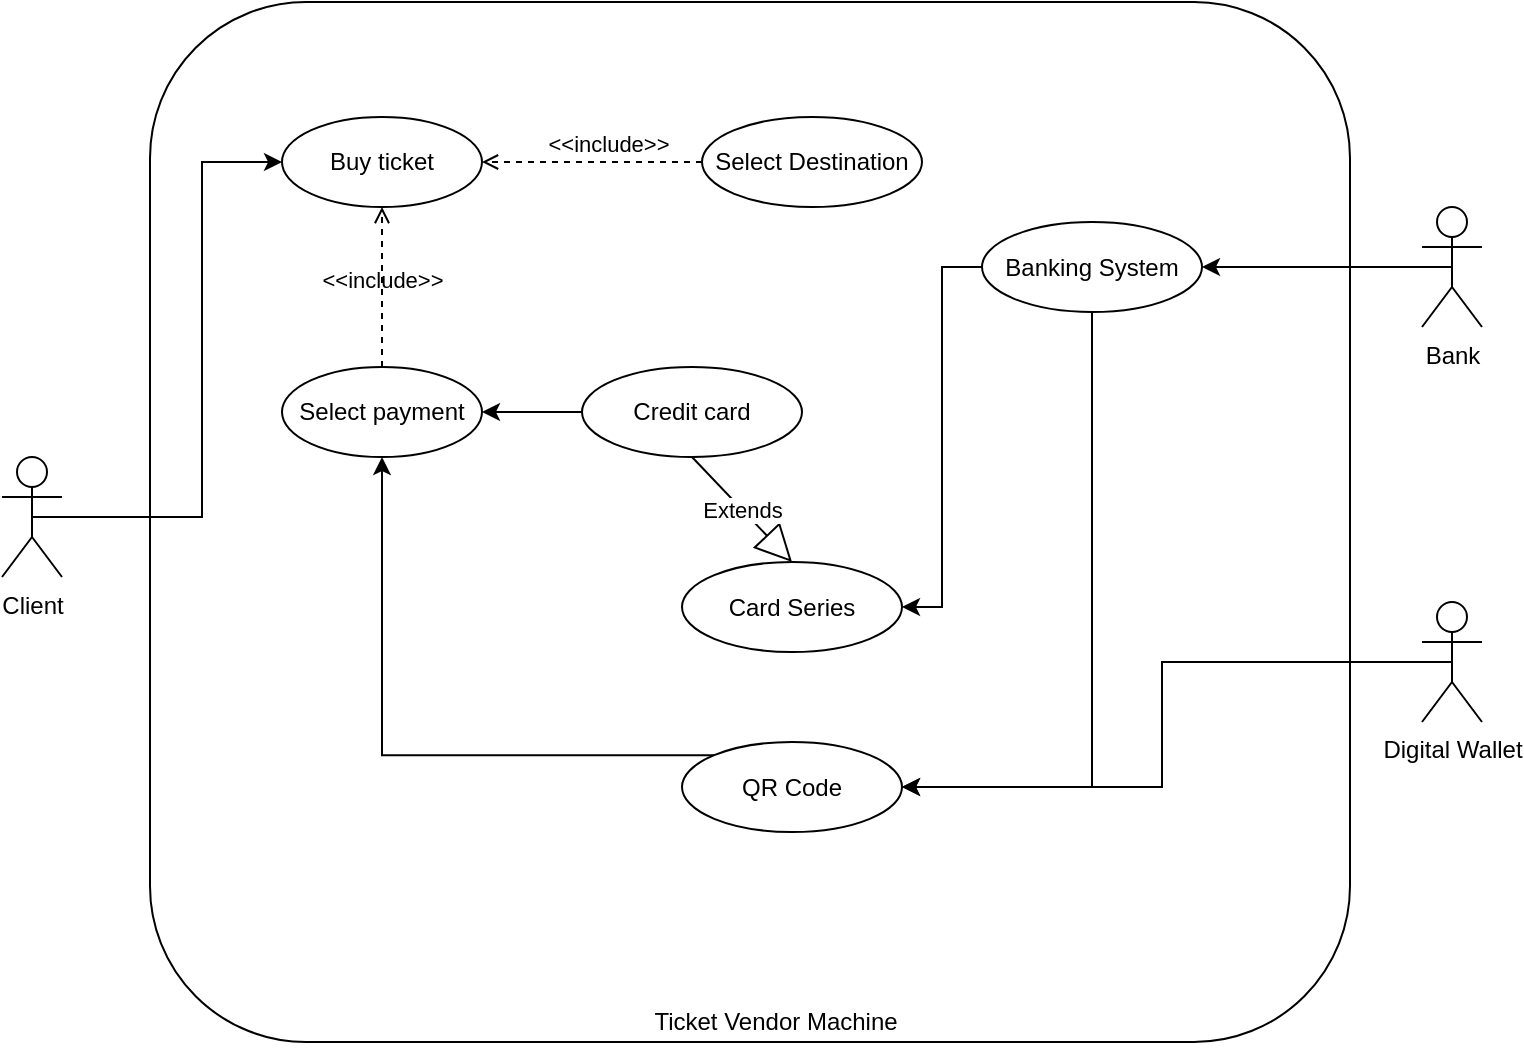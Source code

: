 <mxfile version="21.1.1" type="github">
  <diagram id="C5RBs43oDa-KdzZeNtuy" name="Page-1">
    <mxGraphModel dx="1238" dy="614" grid="1" gridSize="10" guides="1" tooltips="1" connect="1" arrows="1" fold="1" page="1" pageScale="1" pageWidth="827" pageHeight="1169" math="0" shadow="0">
      <root>
        <mxCell id="WIyWlLk6GJQsqaUBKTNV-0" />
        <mxCell id="WIyWlLk6GJQsqaUBKTNV-1" parent="WIyWlLk6GJQsqaUBKTNV-0" />
        <mxCell id="RBDTOj8f1NzHLh4YGUHm-1" value="" style="rounded=1;whiteSpace=wrap;html=1;" vertex="1" parent="WIyWlLk6GJQsqaUBKTNV-1">
          <mxGeometry x="114" y="90" width="600" height="520" as="geometry" />
        </mxCell>
        <mxCell id="RBDTOj8f1NzHLh4YGUHm-7" style="edgeStyle=orthogonalEdgeStyle;rounded=0;orthogonalLoop=1;jettySize=auto;html=1;exitX=0.5;exitY=0.5;exitDx=0;exitDy=0;exitPerimeter=0;entryX=0;entryY=0.5;entryDx=0;entryDy=0;" edge="1" parent="WIyWlLk6GJQsqaUBKTNV-1" source="RBDTOj8f1NzHLh4YGUHm-2" target="RBDTOj8f1NzHLh4YGUHm-6">
          <mxGeometry relative="1" as="geometry">
            <Array as="points">
              <mxPoint x="140" y="348" />
              <mxPoint x="140" y="170" />
            </Array>
          </mxGeometry>
        </mxCell>
        <mxCell id="RBDTOj8f1NzHLh4YGUHm-2" value="Client&lt;br&gt;" style="shape=umlActor;verticalLabelPosition=bottom;verticalAlign=top;html=1;outlineConnect=0;" vertex="1" parent="WIyWlLk6GJQsqaUBKTNV-1">
          <mxGeometry x="40" y="317.5" width="30" height="60" as="geometry" />
        </mxCell>
        <mxCell id="RBDTOj8f1NzHLh4YGUHm-3" value="Ticket Vendor Machine" style="text;html=1;strokeColor=none;fillColor=none;align=center;verticalAlign=middle;whiteSpace=wrap;rounded=0;" vertex="1" parent="WIyWlLk6GJQsqaUBKTNV-1">
          <mxGeometry x="354" y="585" width="146" height="30" as="geometry" />
        </mxCell>
        <mxCell id="RBDTOj8f1NzHLh4YGUHm-28" style="edgeStyle=orthogonalEdgeStyle;rounded=0;orthogonalLoop=1;jettySize=auto;html=1;exitX=0.5;exitY=0.5;exitDx=0;exitDy=0;exitPerimeter=0;entryX=1;entryY=0.5;entryDx=0;entryDy=0;" edge="1" parent="WIyWlLk6GJQsqaUBKTNV-1" source="RBDTOj8f1NzHLh4YGUHm-4" target="RBDTOj8f1NzHLh4YGUHm-29">
          <mxGeometry relative="1" as="geometry">
            <mxPoint x="590" y="295" as="targetPoint" />
          </mxGeometry>
        </mxCell>
        <mxCell id="RBDTOj8f1NzHLh4YGUHm-4" value="Bank" style="shape=umlActor;verticalLabelPosition=bottom;verticalAlign=top;html=1;outlineConnect=0;" vertex="1" parent="WIyWlLk6GJQsqaUBKTNV-1">
          <mxGeometry x="750" y="192.5" width="30" height="60" as="geometry" />
        </mxCell>
        <mxCell id="RBDTOj8f1NzHLh4YGUHm-31" style="edgeStyle=orthogonalEdgeStyle;rounded=0;orthogonalLoop=1;jettySize=auto;html=1;exitX=0.5;exitY=0.5;exitDx=0;exitDy=0;exitPerimeter=0;entryX=1;entryY=0.5;entryDx=0;entryDy=0;" edge="1" parent="WIyWlLk6GJQsqaUBKTNV-1" source="RBDTOj8f1NzHLh4YGUHm-5" target="RBDTOj8f1NzHLh4YGUHm-15">
          <mxGeometry relative="1" as="geometry" />
        </mxCell>
        <mxCell id="RBDTOj8f1NzHLh4YGUHm-5" value="Digital Wallet" style="shape=umlActor;verticalLabelPosition=bottom;verticalAlign=top;html=1;outlineConnect=0;" vertex="1" parent="WIyWlLk6GJQsqaUBKTNV-1">
          <mxGeometry x="750" y="390" width="30" height="60" as="geometry" />
        </mxCell>
        <mxCell id="RBDTOj8f1NzHLh4YGUHm-6" value="Buy ticket" style="ellipse;whiteSpace=wrap;html=1;" vertex="1" parent="WIyWlLk6GJQsqaUBKTNV-1">
          <mxGeometry x="180" y="147.5" width="100" height="45" as="geometry" />
        </mxCell>
        <mxCell id="RBDTOj8f1NzHLh4YGUHm-10" value="Select Destination" style="ellipse;whiteSpace=wrap;html=1;" vertex="1" parent="WIyWlLk6GJQsqaUBKTNV-1">
          <mxGeometry x="390" y="147.5" width="110" height="45" as="geometry" />
        </mxCell>
        <mxCell id="RBDTOj8f1NzHLh4YGUHm-12" value="Select payment" style="ellipse;whiteSpace=wrap;html=1;" vertex="1" parent="WIyWlLk6GJQsqaUBKTNV-1">
          <mxGeometry x="180" y="272.5" width="100" height="45" as="geometry" />
        </mxCell>
        <mxCell id="RBDTOj8f1NzHLh4YGUHm-24" style="edgeStyle=orthogonalEdgeStyle;rounded=0;orthogonalLoop=1;jettySize=auto;html=1;exitX=0;exitY=0;exitDx=0;exitDy=0;entryX=0.5;entryY=1;entryDx=0;entryDy=0;" edge="1" parent="WIyWlLk6GJQsqaUBKTNV-1" source="RBDTOj8f1NzHLh4YGUHm-15" target="RBDTOj8f1NzHLh4YGUHm-12">
          <mxGeometry relative="1" as="geometry" />
        </mxCell>
        <mxCell id="RBDTOj8f1NzHLh4YGUHm-15" value="QR Code" style="ellipse;whiteSpace=wrap;html=1;" vertex="1" parent="WIyWlLk6GJQsqaUBKTNV-1">
          <mxGeometry x="380" y="460" width="110" height="45" as="geometry" />
        </mxCell>
        <mxCell id="RBDTOj8f1NzHLh4YGUHm-23" style="edgeStyle=orthogonalEdgeStyle;rounded=0;orthogonalLoop=1;jettySize=auto;html=1;exitX=0;exitY=0.5;exitDx=0;exitDy=0;entryX=1;entryY=0.5;entryDx=0;entryDy=0;" edge="1" parent="WIyWlLk6GJQsqaUBKTNV-1" source="RBDTOj8f1NzHLh4YGUHm-18" target="RBDTOj8f1NzHLh4YGUHm-12">
          <mxGeometry relative="1" as="geometry" />
        </mxCell>
        <mxCell id="RBDTOj8f1NzHLh4YGUHm-18" value="Credit card" style="ellipse;whiteSpace=wrap;html=1;" vertex="1" parent="WIyWlLk6GJQsqaUBKTNV-1">
          <mxGeometry x="330" y="272.5" width="110" height="45" as="geometry" />
        </mxCell>
        <mxCell id="RBDTOj8f1NzHLh4YGUHm-21" value="&amp;lt;&amp;lt;include&amp;gt;&amp;gt;" style="html=1;verticalAlign=bottom;labelBackgroundColor=none;endArrow=open;endFill=0;dashed=1;rounded=0;entryX=1;entryY=0.5;entryDx=0;entryDy=0;exitX=0;exitY=0.5;exitDx=0;exitDy=0;" edge="1" parent="WIyWlLk6GJQsqaUBKTNV-1" source="RBDTOj8f1NzHLh4YGUHm-10" target="RBDTOj8f1NzHLh4YGUHm-6">
          <mxGeometry x="-0.133" width="160" relative="1" as="geometry">
            <mxPoint x="380" y="193" as="sourcePoint" />
            <mxPoint x="290" y="192.5" as="targetPoint" />
            <mxPoint as="offset" />
          </mxGeometry>
        </mxCell>
        <mxCell id="RBDTOj8f1NzHLh4YGUHm-22" value="&amp;lt;&amp;lt;include&amp;gt;&amp;gt;" style="html=1;verticalAlign=bottom;labelBackgroundColor=none;endArrow=open;endFill=0;dashed=1;rounded=0;entryX=0.5;entryY=1;entryDx=0;entryDy=0;exitX=0.5;exitY=0;exitDx=0;exitDy=0;" edge="1" parent="WIyWlLk6GJQsqaUBKTNV-1" source="RBDTOj8f1NzHLh4YGUHm-12" target="RBDTOj8f1NzHLh4YGUHm-6">
          <mxGeometry x="-0.133" width="160" relative="1" as="geometry">
            <mxPoint x="380" y="305" as="sourcePoint" />
            <mxPoint x="290" y="305" as="targetPoint" />
            <mxPoint as="offset" />
          </mxGeometry>
        </mxCell>
        <mxCell id="RBDTOj8f1NzHLh4YGUHm-25" value="Extends" style="endArrow=block;endSize=16;endFill=0;html=1;rounded=0;entryX=0.5;entryY=0;entryDx=0;entryDy=0;exitX=0.5;exitY=1;exitDx=0;exitDy=0;" edge="1" parent="WIyWlLk6GJQsqaUBKTNV-1" source="RBDTOj8f1NzHLh4YGUHm-18" target="RBDTOj8f1NzHLh4YGUHm-27">
          <mxGeometry width="160" relative="1" as="geometry">
            <mxPoint x="330" y="330" as="sourcePoint" />
            <mxPoint x="490" y="330" as="targetPoint" />
          </mxGeometry>
        </mxCell>
        <mxCell id="RBDTOj8f1NzHLh4YGUHm-27" value="Card Series" style="ellipse;whiteSpace=wrap;html=1;" vertex="1" parent="WIyWlLk6GJQsqaUBKTNV-1">
          <mxGeometry x="380" y="370" width="110" height="45" as="geometry" />
        </mxCell>
        <mxCell id="RBDTOj8f1NzHLh4YGUHm-30" style="edgeStyle=orthogonalEdgeStyle;rounded=0;orthogonalLoop=1;jettySize=auto;html=1;exitX=0;exitY=0.5;exitDx=0;exitDy=0;entryX=1;entryY=0.5;entryDx=0;entryDy=0;" edge="1" parent="WIyWlLk6GJQsqaUBKTNV-1" source="RBDTOj8f1NzHLh4YGUHm-29" target="RBDTOj8f1NzHLh4YGUHm-27">
          <mxGeometry relative="1" as="geometry">
            <mxPoint x="430" y="270" as="targetPoint" />
          </mxGeometry>
        </mxCell>
        <mxCell id="RBDTOj8f1NzHLh4YGUHm-32" style="edgeStyle=orthogonalEdgeStyle;rounded=0;orthogonalLoop=1;jettySize=auto;html=1;exitX=0.5;exitY=1;exitDx=0;exitDy=0;entryX=1;entryY=0.5;entryDx=0;entryDy=0;" edge="1" parent="WIyWlLk6GJQsqaUBKTNV-1" source="RBDTOj8f1NzHLh4YGUHm-29" target="RBDTOj8f1NzHLh4YGUHm-15">
          <mxGeometry relative="1" as="geometry" />
        </mxCell>
        <mxCell id="RBDTOj8f1NzHLh4YGUHm-29" value="Banking System" style="ellipse;whiteSpace=wrap;html=1;" vertex="1" parent="WIyWlLk6GJQsqaUBKTNV-1">
          <mxGeometry x="530" y="200" width="110" height="45" as="geometry" />
        </mxCell>
      </root>
    </mxGraphModel>
  </diagram>
</mxfile>
